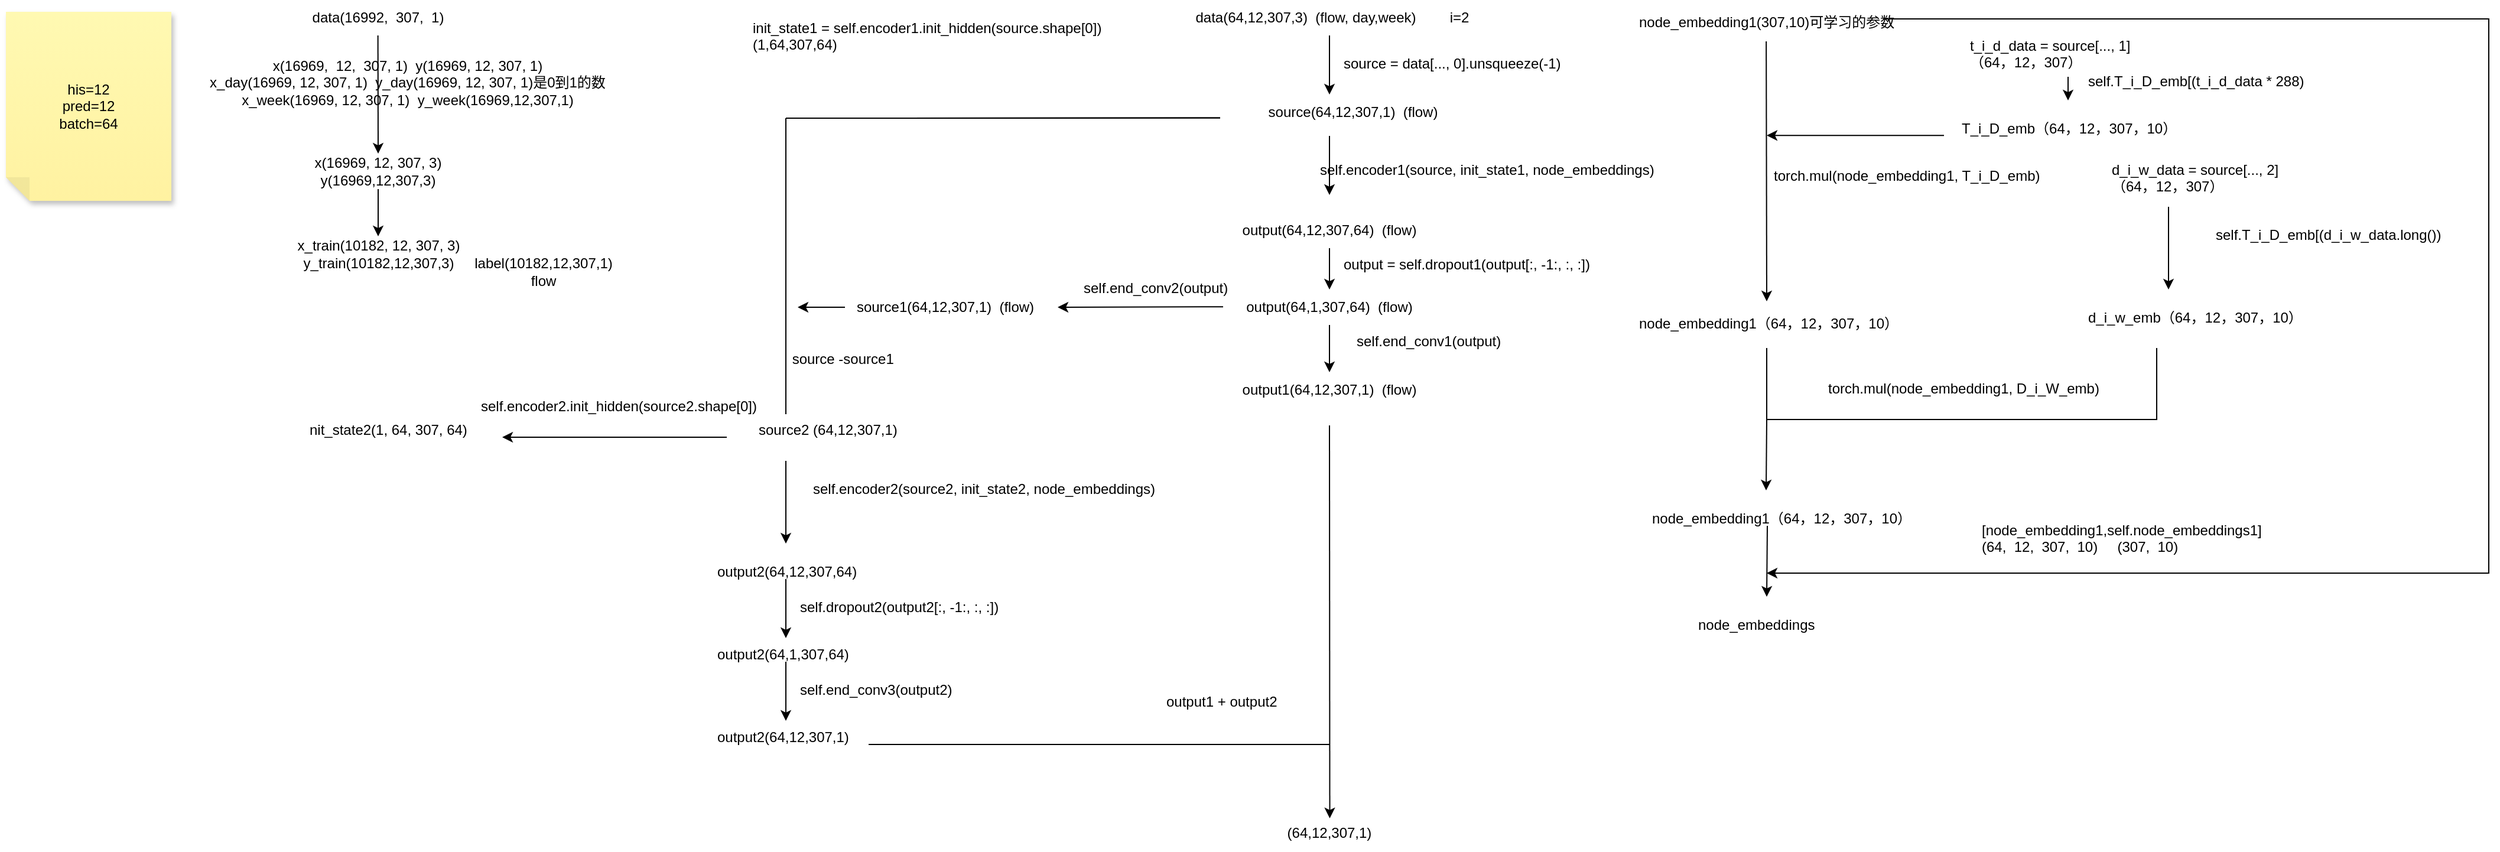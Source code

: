 <mxfile version="24.7.12">
  <diagram name="第 1 页" id="yApHzeJYYiuHWeru3HxS">
    <mxGraphModel dx="1692" dy="959" grid="1" gridSize="10" guides="1" tooltips="1" connect="1" arrows="1" fold="1" page="1" pageScale="1" pageWidth="827" pageHeight="1169" math="0" shadow="0">
      <root>
        <mxCell id="0" />
        <mxCell id="1" parent="0" />
        <mxCell id="WDNzToIDsKdzvG2eh07D-1" value="data(16992,&amp;nbsp; 307,&amp;nbsp; 1)" style="text;strokeColor=none;align=center;fillColor=none;html=1;verticalAlign=middle;whiteSpace=wrap;rounded=0;" parent="1" vertex="1">
          <mxGeometry x="270" y="10" width="130" height="30" as="geometry" />
        </mxCell>
        <mxCell id="WDNzToIDsKdzvG2eh07D-2" value="his=12&lt;div&gt;pred=12&lt;/div&gt;&lt;div&gt;batch=64&lt;/div&gt;" style="shape=note;whiteSpace=wrap;html=1;backgroundOutline=1;fontColor=#000000;darkOpacity=0.05;fillColor=#FFF9B2;strokeColor=none;fillStyle=solid;direction=west;gradientDirection=north;gradientColor=#FFF2A1;shadow=1;size=20;pointerEvents=1;" parent="1" vertex="1">
          <mxGeometry x="20" y="20" width="140" height="160" as="geometry" />
        </mxCell>
        <mxCell id="WDNzToIDsKdzvG2eh07D-3" value="" style="endArrow=classic;html=1;rounded=0;" parent="1" edge="1">
          <mxGeometry width="50" height="50" relative="1" as="geometry">
            <mxPoint x="334.8" y="40" as="sourcePoint" />
            <mxPoint x="335" y="140" as="targetPoint" />
          </mxGeometry>
        </mxCell>
        <mxCell id="WDNzToIDsKdzvG2eh07D-6" value="x(16969,&amp;nbsp; 12,&amp;nbsp; 307, 1)&amp;nbsp; y(16969, 12, 307, 1)&lt;div&gt;x_day(16969, 12, 307, 1)&amp;nbsp; y_day(16969, 12, 307, 1)是0到1的数&lt;/div&gt;&lt;div&gt;x_week(16969, 12, 307, 1)&amp;nbsp; y_week(16969,12,307,1)&lt;/div&gt;" style="text;strokeColor=none;align=center;fillColor=none;html=1;verticalAlign=middle;whiteSpace=wrap;rounded=0;" parent="1" vertex="1">
          <mxGeometry x="190" y="80" width="340" as="geometry" />
        </mxCell>
        <mxCell id="WDNzToIDsKdzvG2eh07D-11" style="edgeStyle=orthogonalEdgeStyle;rounded=0;orthogonalLoop=1;jettySize=auto;html=1;" parent="1" source="WDNzToIDsKdzvG2eh07D-9" target="WDNzToIDsKdzvG2eh07D-10" edge="1">
          <mxGeometry relative="1" as="geometry" />
        </mxCell>
        <mxCell id="WDNzToIDsKdzvG2eh07D-9" value="x(16969, 12, 307, 3)&lt;div&gt;y(16969,12,307,3)&lt;/div&gt;" style="text;strokeColor=none;align=center;fillColor=none;html=1;verticalAlign=middle;whiteSpace=wrap;rounded=0;" parent="1" vertex="1">
          <mxGeometry x="275" y="140" width="120" height="30" as="geometry" />
        </mxCell>
        <mxCell id="WDNzToIDsKdzvG2eh07D-10" value="x_train(10182, 12, 307, 3)&lt;div&gt;y_train(10182,12,307,3)&lt;/div&gt;" style="text;strokeColor=none;align=center;fillColor=none;html=1;verticalAlign=middle;whiteSpace=wrap;rounded=0;" parent="1" vertex="1">
          <mxGeometry x="257.5" y="210" width="155" height="30" as="geometry" />
        </mxCell>
        <mxCell id="WDNzToIDsKdzvG2eh07D-12" value="data(64,12,307,3)&amp;nbsp; (flow, day,week)" style="text;strokeColor=none;align=center;fillColor=none;html=1;verticalAlign=middle;whiteSpace=wrap;rounded=0;" parent="1" vertex="1">
          <mxGeometry x="1010" y="10" width="220" height="30" as="geometry" />
        </mxCell>
        <mxCell id="WDNzToIDsKdzvG2eh07D-13" value="i=2" style="text;strokeColor=none;align=center;fillColor=none;html=1;verticalAlign=middle;whiteSpace=wrap;rounded=0;" parent="1" vertex="1">
          <mxGeometry x="1220" y="10" width="60" height="30" as="geometry" />
        </mxCell>
        <mxCell id="WDNzToIDsKdzvG2eh07D-14" value="" style="endArrow=classic;html=1;rounded=0;" parent="1" edge="1">
          <mxGeometry width="50" height="50" relative="1" as="geometry">
            <mxPoint x="1140" y="40" as="sourcePoint" />
            <mxPoint x="1140" y="90" as="targetPoint" />
          </mxGeometry>
        </mxCell>
        <mxCell id="WDNzToIDsKdzvG2eh07D-15" value="node_embedding1(307,10)可学习的参数" style="text;whiteSpace=wrap;html=1;" parent="1" vertex="1">
          <mxGeometry x="1400" y="15" width="220" height="40" as="geometry" />
        </mxCell>
        <mxCell id="WDNzToIDsKdzvG2eh07D-23" style="edgeStyle=orthogonalEdgeStyle;rounded=0;orthogonalLoop=1;jettySize=auto;html=1;" parent="1" source="WDNzToIDsKdzvG2eh07D-17" edge="1">
          <mxGeometry relative="1" as="geometry">
            <mxPoint x="1765" y="95" as="targetPoint" />
            <Array as="points">
              <mxPoint x="1765" y="95" />
            </Array>
          </mxGeometry>
        </mxCell>
        <mxCell id="WDNzToIDsKdzvG2eh07D-17" value="t_i_d_data   = source[..., 1]&lt;div&gt;（64，12，307）&lt;/div&gt;" style="text;whiteSpace=wrap;html=1;" parent="1" vertex="1">
          <mxGeometry x="1680" y="35" width="170" height="40" as="geometry" />
        </mxCell>
        <mxCell id="WDNzToIDsKdzvG2eh07D-24" value="self.T_i_D_emb[(t_i_d_data * 288)" style="text;whiteSpace=wrap;html=1;" parent="1" vertex="1">
          <mxGeometry x="1780" y="65" width="220" height="40" as="geometry" />
        </mxCell>
        <mxCell id="WDNzToIDsKdzvG2eh07D-25" value="T_i_D_emb（64，12，307，10）" style="text;whiteSpace=wrap;html=1;" parent="1" vertex="1">
          <mxGeometry x="1672.5" y="105" width="185" height="40" as="geometry" />
        </mxCell>
        <mxCell id="WDNzToIDsKdzvG2eh07D-26" value="" style="endArrow=classic;html=1;rounded=0;" parent="1" edge="1">
          <mxGeometry width="50" height="50" relative="1" as="geometry">
            <mxPoint x="1509.58" y="45" as="sourcePoint" />
            <mxPoint x="1510" y="265" as="targetPoint" />
          </mxGeometry>
        </mxCell>
        <mxCell id="WDNzToIDsKdzvG2eh07D-27" value="" style="endArrow=classic;html=1;rounded=0;" parent="1" edge="1">
          <mxGeometry width="50" height="50" relative="1" as="geometry">
            <mxPoint x="1660" y="124.58" as="sourcePoint" />
            <mxPoint x="1510" y="124.58" as="targetPoint" />
          </mxGeometry>
        </mxCell>
        <UserObject label="torch.mul(node_embedding1, T_i_D_emb)" id="WDNzToIDsKdzvG2eh07D-28">
          <mxCell style="text;whiteSpace=wrap;html=1;" parent="1" vertex="1">
            <mxGeometry x="1514" y="145" width="230" height="30" as="geometry" />
          </mxCell>
        </UserObject>
        <mxCell id="WDNzToIDsKdzvG2eh07D-29" value="node_embedding1（64，12，307，10）" style="text;whiteSpace=wrap;html=1;" parent="1" vertex="1">
          <mxGeometry x="1400" y="270" width="240" height="40" as="geometry" />
        </mxCell>
        <mxCell id="WDNzToIDsKdzvG2eh07D-30" value="d_i_w_data   = source[..., 2]&lt;div&gt;（64，12，307）&lt;/div&gt;" style="text;whiteSpace=wrap;html=1;" parent="1" vertex="1">
          <mxGeometry x="1800" y="140" width="170" height="40" as="geometry" />
        </mxCell>
        <mxCell id="WDNzToIDsKdzvG2eh07D-33" value="self.T_i_D_emb[(d_i_w_data.long())" style="text;whiteSpace=wrap;html=1;" parent="1" vertex="1">
          <mxGeometry x="1887.5" y="195" width="220" height="40" as="geometry" />
        </mxCell>
        <mxCell id="WDNzToIDsKdzvG2eh07D-34" value="d_i_w_emb（64，12，307，10）" style="text;whiteSpace=wrap;html=1;" parent="1" vertex="1">
          <mxGeometry x="1780" y="265" width="185" height="40" as="geometry" />
        </mxCell>
        <mxCell id="WDNzToIDsKdzvG2eh07D-35" value="" style="endArrow=classic;html=1;rounded=0;" parent="1" edge="1">
          <mxGeometry width="50" height="50" relative="1" as="geometry">
            <mxPoint x="1850" y="185" as="sourcePoint" />
            <mxPoint x="1850" y="255" as="targetPoint" />
          </mxGeometry>
        </mxCell>
        <mxCell id="WDNzToIDsKdzvG2eh07D-38" value="" style="shape=partialRectangle;whiteSpace=wrap;html=1;bottom=1;right=1;left=1;top=0;fillColor=none;routingCenterX=-0.5;" parent="1" vertex="1">
          <mxGeometry x="1510" y="305" width="330" height="60" as="geometry" />
        </mxCell>
        <UserObject label="torch.mul(node_embedding1, D_i_W_emb)" id="WDNzToIDsKdzvG2eh07D-40">
          <mxCell style="text;whiteSpace=wrap;html=1;" parent="1" vertex="1">
            <mxGeometry x="1560" y="325" width="260" height="40" as="geometry" />
          </mxCell>
        </UserObject>
        <mxCell id="WDNzToIDsKdzvG2eh07D-43" value="node_embedding1（64，12，307，10）" style="text;whiteSpace=wrap;html=1;" parent="1" vertex="1">
          <mxGeometry x="1411" y="435" width="240" height="40" as="geometry" />
        </mxCell>
        <mxCell id="WDNzToIDsKdzvG2eh07D-44" value="source(64,12,307,1)&amp;nbsp; (flow)" style="text;strokeColor=none;align=center;fillColor=none;html=1;verticalAlign=middle;whiteSpace=wrap;rounded=0;" parent="1" vertex="1">
          <mxGeometry x="1050" y="90" width="220" height="30" as="geometry" />
        </mxCell>
        <mxCell id="WDNzToIDsKdzvG2eh07D-45" value="" style="endArrow=classic;html=1;rounded=0;" parent="1" edge="1">
          <mxGeometry width="50" height="50" relative="1" as="geometry">
            <mxPoint x="1140" y="125" as="sourcePoint" />
            <mxPoint x="1140" y="175" as="targetPoint" />
          </mxGeometry>
        </mxCell>
        <UserObject label="init_state1 = self.encoder1.init_hidden(source.shape[0])&lt;div&gt;(1,64,307,64)&lt;/div&gt;" id="WDNzToIDsKdzvG2eh07D-47">
          <mxCell style="text;whiteSpace=wrap;html=1;" parent="1" vertex="1">
            <mxGeometry x="650" y="20" width="330" height="40" as="geometry" />
          </mxCell>
        </UserObject>
        <mxCell id="WDNzToIDsKdzvG2eh07D-48" value="self.encoder1(source, init_state1, node_embeddings)" style="text;whiteSpace=wrap;html=1;" parent="1" vertex="1">
          <mxGeometry x="1130" y="140" width="320" height="40" as="geometry" />
        </mxCell>
        <mxCell id="WDNzToIDsKdzvG2eh07D-53" style="edgeStyle=orthogonalEdgeStyle;rounded=0;orthogonalLoop=1;jettySize=auto;html=1;" parent="1" source="WDNzToIDsKdzvG2eh07D-49" target="WDNzToIDsKdzvG2eh07D-52" edge="1">
          <mxGeometry relative="1" as="geometry" />
        </mxCell>
        <mxCell id="WDNzToIDsKdzvG2eh07D-49" value="output(64,12,307,64)&amp;nbsp; (flow)" style="text;strokeColor=none;align=center;fillColor=none;html=1;verticalAlign=middle;whiteSpace=wrap;rounded=0;" parent="1" vertex="1">
          <mxGeometry x="1030" y="190" width="220" height="30" as="geometry" />
        </mxCell>
        <mxCell id="WDNzToIDsKdzvG2eh07D-56" style="edgeStyle=orthogonalEdgeStyle;rounded=0;orthogonalLoop=1;jettySize=auto;html=1;" parent="1" source="WDNzToIDsKdzvG2eh07D-52" target="WDNzToIDsKdzvG2eh07D-55" edge="1">
          <mxGeometry relative="1" as="geometry" />
        </mxCell>
        <mxCell id="WDNzToIDsKdzvG2eh07D-52" value="output(64,1,307,64)&amp;nbsp; (flow)" style="text;strokeColor=none;align=center;fillColor=none;html=1;verticalAlign=middle;whiteSpace=wrap;rounded=0;" parent="1" vertex="1">
          <mxGeometry x="1030" y="255" width="220" height="30" as="geometry" />
        </mxCell>
        <mxCell id="WDNzToIDsKdzvG2eh07D-54" value="output = self.dropout1(output[:, -1:, :, :])" style="text;whiteSpace=wrap;html=1;" parent="1" vertex="1">
          <mxGeometry x="1150" y="220" width="240" height="40" as="geometry" />
        </mxCell>
        <mxCell id="WDNzToIDsKdzvG2eh07D-55" value="output1(64,12,307,1)&amp;nbsp; (flow)" style="text;strokeColor=none;align=center;fillColor=none;html=1;verticalAlign=middle;whiteSpace=wrap;rounded=0;" parent="1" vertex="1">
          <mxGeometry x="1030" y="325" width="220" height="30" as="geometry" />
        </mxCell>
        <mxCell id="WDNzToIDsKdzvG2eh07D-57" value="self.end_conv1(output)" style="text;whiteSpace=wrap;html=1;" parent="1" vertex="1">
          <mxGeometry x="1161" y="285" width="160" height="40" as="geometry" />
        </mxCell>
        <mxCell id="WDNzToIDsKdzvG2eh07D-58" value="" style="endArrow=classic;html=1;rounded=0;" parent="1" edge="1">
          <mxGeometry width="50" height="50" relative="1" as="geometry">
            <mxPoint x="1050" y="269.58" as="sourcePoint" />
            <mxPoint x="910" y="270" as="targetPoint" />
          </mxGeometry>
        </mxCell>
        <mxCell id="WDNzToIDsKdzvG2eh07D-59" value="self.end_conv2(output)" style="text;whiteSpace=wrap;html=1;" parent="1" vertex="1">
          <mxGeometry x="930" y="240" width="160" height="20" as="geometry" />
        </mxCell>
        <mxCell id="WDNzToIDsKdzvG2eh07D-60" value="source1(64,12,307,1)&amp;nbsp; (flow)" style="text;strokeColor=none;align=center;fillColor=none;html=1;verticalAlign=middle;whiteSpace=wrap;rounded=0;" parent="1" vertex="1">
          <mxGeometry x="705" y="255" width="220" height="30" as="geometry" />
        </mxCell>
        <mxCell id="WDNzToIDsKdzvG2eh07D-62" value="" style="endArrow=none;html=1;rounded=0;" parent="1" edge="1">
          <mxGeometry width="50" height="50" relative="1" as="geometry">
            <mxPoint x="680" y="110" as="sourcePoint" />
            <mxPoint x="1047.5" y="109.8" as="targetPoint" />
            <Array as="points">
              <mxPoint x="1047.5" y="109.8" />
            </Array>
          </mxGeometry>
        </mxCell>
        <mxCell id="WDNzToIDsKdzvG2eh07D-63" value="" style="endArrow=none;html=1;rounded=0;" parent="1" edge="1">
          <mxGeometry width="50" height="50" relative="1" as="geometry">
            <mxPoint x="680" y="110" as="sourcePoint" />
            <mxPoint x="1047.5" y="109.8" as="targetPoint" />
            <Array as="points">
              <mxPoint x="1047.5" y="109.8" />
            </Array>
          </mxGeometry>
        </mxCell>
        <mxCell id="WDNzToIDsKdzvG2eh07D-64" value="" style="endArrow=none;html=1;rounded=0;" parent="1" edge="1">
          <mxGeometry width="50" height="50" relative="1" as="geometry">
            <mxPoint x="680" y="360.457" as="sourcePoint" />
            <mxPoint x="680" y="110" as="targetPoint" />
          </mxGeometry>
        </mxCell>
        <mxCell id="WDNzToIDsKdzvG2eh07D-66" value="" style="endArrow=classic;html=1;rounded=0;" parent="1" edge="1">
          <mxGeometry width="50" height="50" relative="1" as="geometry">
            <mxPoint x="730" y="270" as="sourcePoint" />
            <mxPoint x="690" y="270" as="targetPoint" />
          </mxGeometry>
        </mxCell>
        <mxCell id="WDNzToIDsKdzvG2eh07D-67" value="&amp;nbsp;source -source1" style="text;whiteSpace=wrap;html=1;" parent="1" vertex="1">
          <mxGeometry x="680" y="300" width="180" height="40" as="geometry" />
        </mxCell>
        <mxCell id="WDNzToIDsKdzvG2eh07D-68" value="source2 (64,12,307,1)" style="text;whiteSpace=wrap;html=1;" parent="1" vertex="1">
          <mxGeometry x="655" y="360" width="145" height="20" as="geometry" />
        </mxCell>
        <mxCell id="WDNzToIDsKdzvG2eh07D-69" value="" style="endArrow=classic;html=1;rounded=0;" parent="1" edge="1">
          <mxGeometry width="50" height="50" relative="1" as="geometry">
            <mxPoint x="630" y="380" as="sourcePoint" />
            <mxPoint x="440" y="380" as="targetPoint" />
          </mxGeometry>
        </mxCell>
        <UserObject label="self.encoder2.init_hidden(source2.shape[0])" id="WDNzToIDsKdzvG2eh07D-70">
          <mxCell style="text;whiteSpace=wrap;html=1;" parent="1" vertex="1">
            <mxGeometry x="420" y="340" width="270" height="40" as="geometry" />
          </mxCell>
        </UserObject>
        <mxCell id="WDNzToIDsKdzvG2eh07D-71" value="nit_state2(1, 64, 307, 64)" style="text;whiteSpace=wrap;html=1;" parent="1" vertex="1">
          <mxGeometry x="275" y="360" width="150" height="30" as="geometry" />
        </mxCell>
        <mxCell id="WDNzToIDsKdzvG2eh07D-72" value="" style="endArrow=classic;html=1;rounded=0;" parent="1" edge="1">
          <mxGeometry width="50" height="50" relative="1" as="geometry">
            <mxPoint x="680" y="400" as="sourcePoint" />
            <mxPoint x="680" y="470" as="targetPoint" />
          </mxGeometry>
        </mxCell>
        <mxCell id="WDNzToIDsKdzvG2eh07D-74" value="self.encoder2(source2, init_state2, node_embeddings)" style="text;whiteSpace=wrap;html=1;" parent="1" vertex="1">
          <mxGeometry x="701" y="410" width="320" height="40" as="geometry" />
        </mxCell>
        <mxCell id="WDNzToIDsKdzvG2eh07D-78" style="edgeStyle=orthogonalEdgeStyle;rounded=0;orthogonalLoop=1;jettySize=auto;html=1;" parent="1" source="WDNzToIDsKdzvG2eh07D-76" target="WDNzToIDsKdzvG2eh07D-77" edge="1">
          <mxGeometry relative="1" as="geometry" />
        </mxCell>
        <mxCell id="WDNzToIDsKdzvG2eh07D-76" value="output2(64,12,307,64)" style="text;whiteSpace=wrap;html=1;" parent="1" vertex="1">
          <mxGeometry x="620" y="480" width="120" height="20" as="geometry" />
        </mxCell>
        <mxCell id="WDNzToIDsKdzvG2eh07D-81" style="edgeStyle=orthogonalEdgeStyle;rounded=0;orthogonalLoop=1;jettySize=auto;html=1;" parent="1" source="WDNzToIDsKdzvG2eh07D-77" target="WDNzToIDsKdzvG2eh07D-80" edge="1">
          <mxGeometry relative="1" as="geometry" />
        </mxCell>
        <mxCell id="WDNzToIDsKdzvG2eh07D-77" value="output2(64,1,307,64)" style="text;whiteSpace=wrap;html=1;" parent="1" vertex="1">
          <mxGeometry x="620" y="550" width="120" height="20" as="geometry" />
        </mxCell>
        <mxCell id="WDNzToIDsKdzvG2eh07D-79" value="self.dropout2(output2[:, -1:, :, :])" style="text;whiteSpace=wrap;html=1;" parent="1" vertex="1">
          <mxGeometry x="690" y="510" width="200" height="40" as="geometry" />
        </mxCell>
        <mxCell id="WDNzToIDsKdzvG2eh07D-80" value="output2(64,12,307,1)" style="text;whiteSpace=wrap;html=1;" parent="1" vertex="1">
          <mxGeometry x="620" y="620" width="120" height="20" as="geometry" />
        </mxCell>
        <mxCell id="WDNzToIDsKdzvG2eh07D-82" value="self.end_conv3(output2)" style="text;whiteSpace=wrap;html=1;" parent="1" vertex="1">
          <mxGeometry x="690" y="580" width="160" height="40" as="geometry" />
        </mxCell>
        <mxCell id="WDNzToIDsKdzvG2eh07D-83" value="" style="endArrow=classic;html=1;rounded=0;" parent="1" edge="1">
          <mxGeometry width="50" height="50" relative="1" as="geometry">
            <mxPoint x="1140" y="370" as="sourcePoint" />
            <mxPoint x="1140.25" y="702.5" as="targetPoint" />
          </mxGeometry>
        </mxCell>
        <mxCell id="WDNzToIDsKdzvG2eh07D-84" value="" style="endArrow=none;html=1;rounded=0;" parent="1" edge="1">
          <mxGeometry width="50" height="50" relative="1" as="geometry">
            <mxPoint x="750" y="640" as="sourcePoint" />
            <mxPoint x="1140" y="640" as="targetPoint" />
          </mxGeometry>
        </mxCell>
        <mxCell id="WDNzToIDsKdzvG2eh07D-86" value="output1 + output2" style="text;whiteSpace=wrap;html=1;" parent="1" vertex="1">
          <mxGeometry x="1000" y="590" width="130" height="40" as="geometry" />
        </mxCell>
        <mxCell id="WDNzToIDsKdzvG2eh07D-87" value="(64,12,307,1)" style="text;strokeColor=none;align=center;fillColor=none;html=1;verticalAlign=middle;whiteSpace=wrap;rounded=0;" parent="1" vertex="1">
          <mxGeometry x="1090" y="700" width="100" height="30" as="geometry" />
        </mxCell>
        <mxCell id="nMJao5T103a0Re7VRpDL-1" value="" style="endArrow=classic;html=1;rounded=0;" parent="1" edge="1">
          <mxGeometry width="50" height="50" relative="1" as="geometry">
            <mxPoint x="1510" y="365" as="sourcePoint" />
            <mxPoint x="1509.5" y="425" as="targetPoint" />
          </mxGeometry>
        </mxCell>
        <mxCell id="nMJao5T103a0Re7VRpDL-2" value="source = data[..., 0].unsqueeze(-1)" style="text;whiteSpace=wrap;html=1;" parent="1" vertex="1">
          <mxGeometry x="1150" y="50" width="230" height="40" as="geometry" />
        </mxCell>
        <mxCell id="nMJao5T103a0Re7VRpDL-3" value="[node_embedding1,self.node_embeddings1]&lt;div&gt;(64,&amp;nbsp; 12,&amp;nbsp; 307,&amp;nbsp; 10)&amp;nbsp; &amp;nbsp; &amp;nbsp;(307,&amp;nbsp; 10)&lt;/div&gt;" style="text;whiteSpace=wrap;html=1;" parent="1" vertex="1">
          <mxGeometry x="1690" y="445" width="250" height="50" as="geometry" />
        </mxCell>
        <mxCell id="nMJao5T103a0Re7VRpDL-4" value="" style="endArrow=classic;html=1;rounded=0;" parent="1" edge="1">
          <mxGeometry width="50" height="50" relative="1" as="geometry">
            <mxPoint x="1510.5" y="455" as="sourcePoint" />
            <mxPoint x="1510" y="515" as="targetPoint" />
          </mxGeometry>
        </mxCell>
        <mxCell id="nMJao5T103a0Re7VRpDL-5" value="" style="endArrow=classic;html=1;rounded=0;edgeStyle=orthogonalEdgeStyle;" parent="1" edge="1">
          <mxGeometry width="50" height="50" relative="1" as="geometry">
            <mxPoint x="1610" y="25" as="sourcePoint" />
            <mxPoint x="1510" y="495" as="targetPoint" />
            <Array as="points">
              <mxPoint x="1610" y="26" />
              <mxPoint x="2121" y="26" />
              <mxPoint x="2121" y="495" />
              <mxPoint x="1920" y="495" />
            </Array>
          </mxGeometry>
        </mxCell>
        <mxCell id="nMJao5T103a0Re7VRpDL-9" value="node_embeddings" style="text;whiteSpace=wrap;html=1;" parent="1" vertex="1">
          <mxGeometry x="1450" y="525" width="140" height="40" as="geometry" />
        </mxCell>
        <mxCell id="CCc3rt2gpf3KJTV6QmEU-1" value="label(10182,12,307,1)&lt;div&gt;flow&lt;/div&gt;" style="text;strokeColor=none;align=center;fillColor=none;html=1;verticalAlign=middle;whiteSpace=wrap;rounded=0;" vertex="1" parent="1">
          <mxGeometry x="395" y="225" width="160" height="30" as="geometry" />
        </mxCell>
      </root>
    </mxGraphModel>
  </diagram>
</mxfile>
